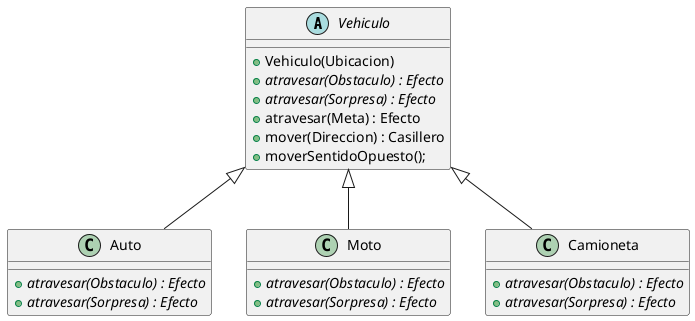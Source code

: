 @startuml
abstract class Vehiculo {
+Vehiculo(Ubicacion)
+atravesar(Obstaculo) : Efecto {abstract}
+atravesar(Sorpresa) : Efecto {abstract}
+atravesar(Meta) : Efecto
+mover(Direccion) : Casillero
+moverSentidoOpuesto();
}

class Auto{
+atravesar(Obstaculo) : Efecto {abstract}
+atravesar(Sorpresa) : Efecto {abstract}
}
class Moto{
+atravesar(Obstaculo) : Efecto {abstract}
+atravesar(Sorpresa) : Efecto {abstract}
}
class Camioneta{
+atravesar(Obstaculo) : Efecto {abstract}
+atravesar(Sorpresa) : Efecto {abstract}
}
Vehiculo <|-- Auto
Vehiculo <|-- Moto
Vehiculo <|-- Camioneta


@enduml
